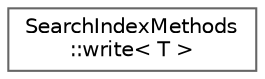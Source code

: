 digraph "Graphical Class Hierarchy"
{
 // INTERACTIVE_SVG=YES
 // LATEX_PDF_SIZE
  bgcolor="transparent";
  edge [fontname=Helvetica,fontsize=10,labelfontname=Helvetica,labelfontsize=10];
  node [fontname=Helvetica,fontsize=10,shape=box,height=0.2,width=0.4];
  rankdir="LR";
  Node0 [label="SearchIndexMethods\l::write\< T \>",height=0.2,width=0.4,color="grey40", fillcolor="white", style="filled",URL="$df/d16/struct_search_index_methods_1_1write.html",tooltip=" "];
}
